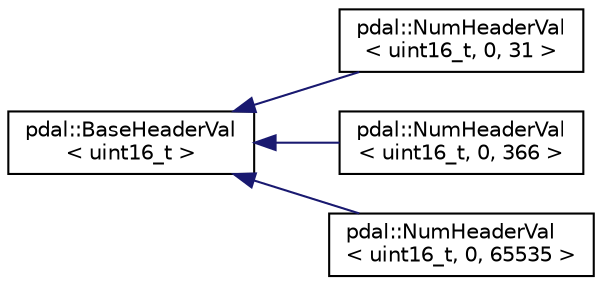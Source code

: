 digraph "Graphical Class Hierarchy"
{
  edge [fontname="Helvetica",fontsize="10",labelfontname="Helvetica",labelfontsize="10"];
  node [fontname="Helvetica",fontsize="10",shape=record];
  rankdir="LR";
  Node1 [label="pdal::BaseHeaderVal\l\< uint16_t \>",height=0.2,width=0.4,color="black", fillcolor="white", style="filled",URL="$classpdal_1_1BaseHeaderVal.html"];
  Node1 -> Node2 [dir="back",color="midnightblue",fontsize="10",style="solid",fontname="Helvetica"];
  Node2 [label="pdal::NumHeaderVal\l\< uint16_t, 0, 31 \>",height=0.2,width=0.4,color="black", fillcolor="white", style="filled",URL="$classpdal_1_1NumHeaderVal.html"];
  Node1 -> Node3 [dir="back",color="midnightblue",fontsize="10",style="solid",fontname="Helvetica"];
  Node3 [label="pdal::NumHeaderVal\l\< uint16_t, 0, 366 \>",height=0.2,width=0.4,color="black", fillcolor="white", style="filled",URL="$classpdal_1_1NumHeaderVal.html"];
  Node1 -> Node4 [dir="back",color="midnightblue",fontsize="10",style="solid",fontname="Helvetica"];
  Node4 [label="pdal::NumHeaderVal\l\< uint16_t, 0, 65535 \>",height=0.2,width=0.4,color="black", fillcolor="white", style="filled",URL="$classpdal_1_1NumHeaderVal.html"];
}

